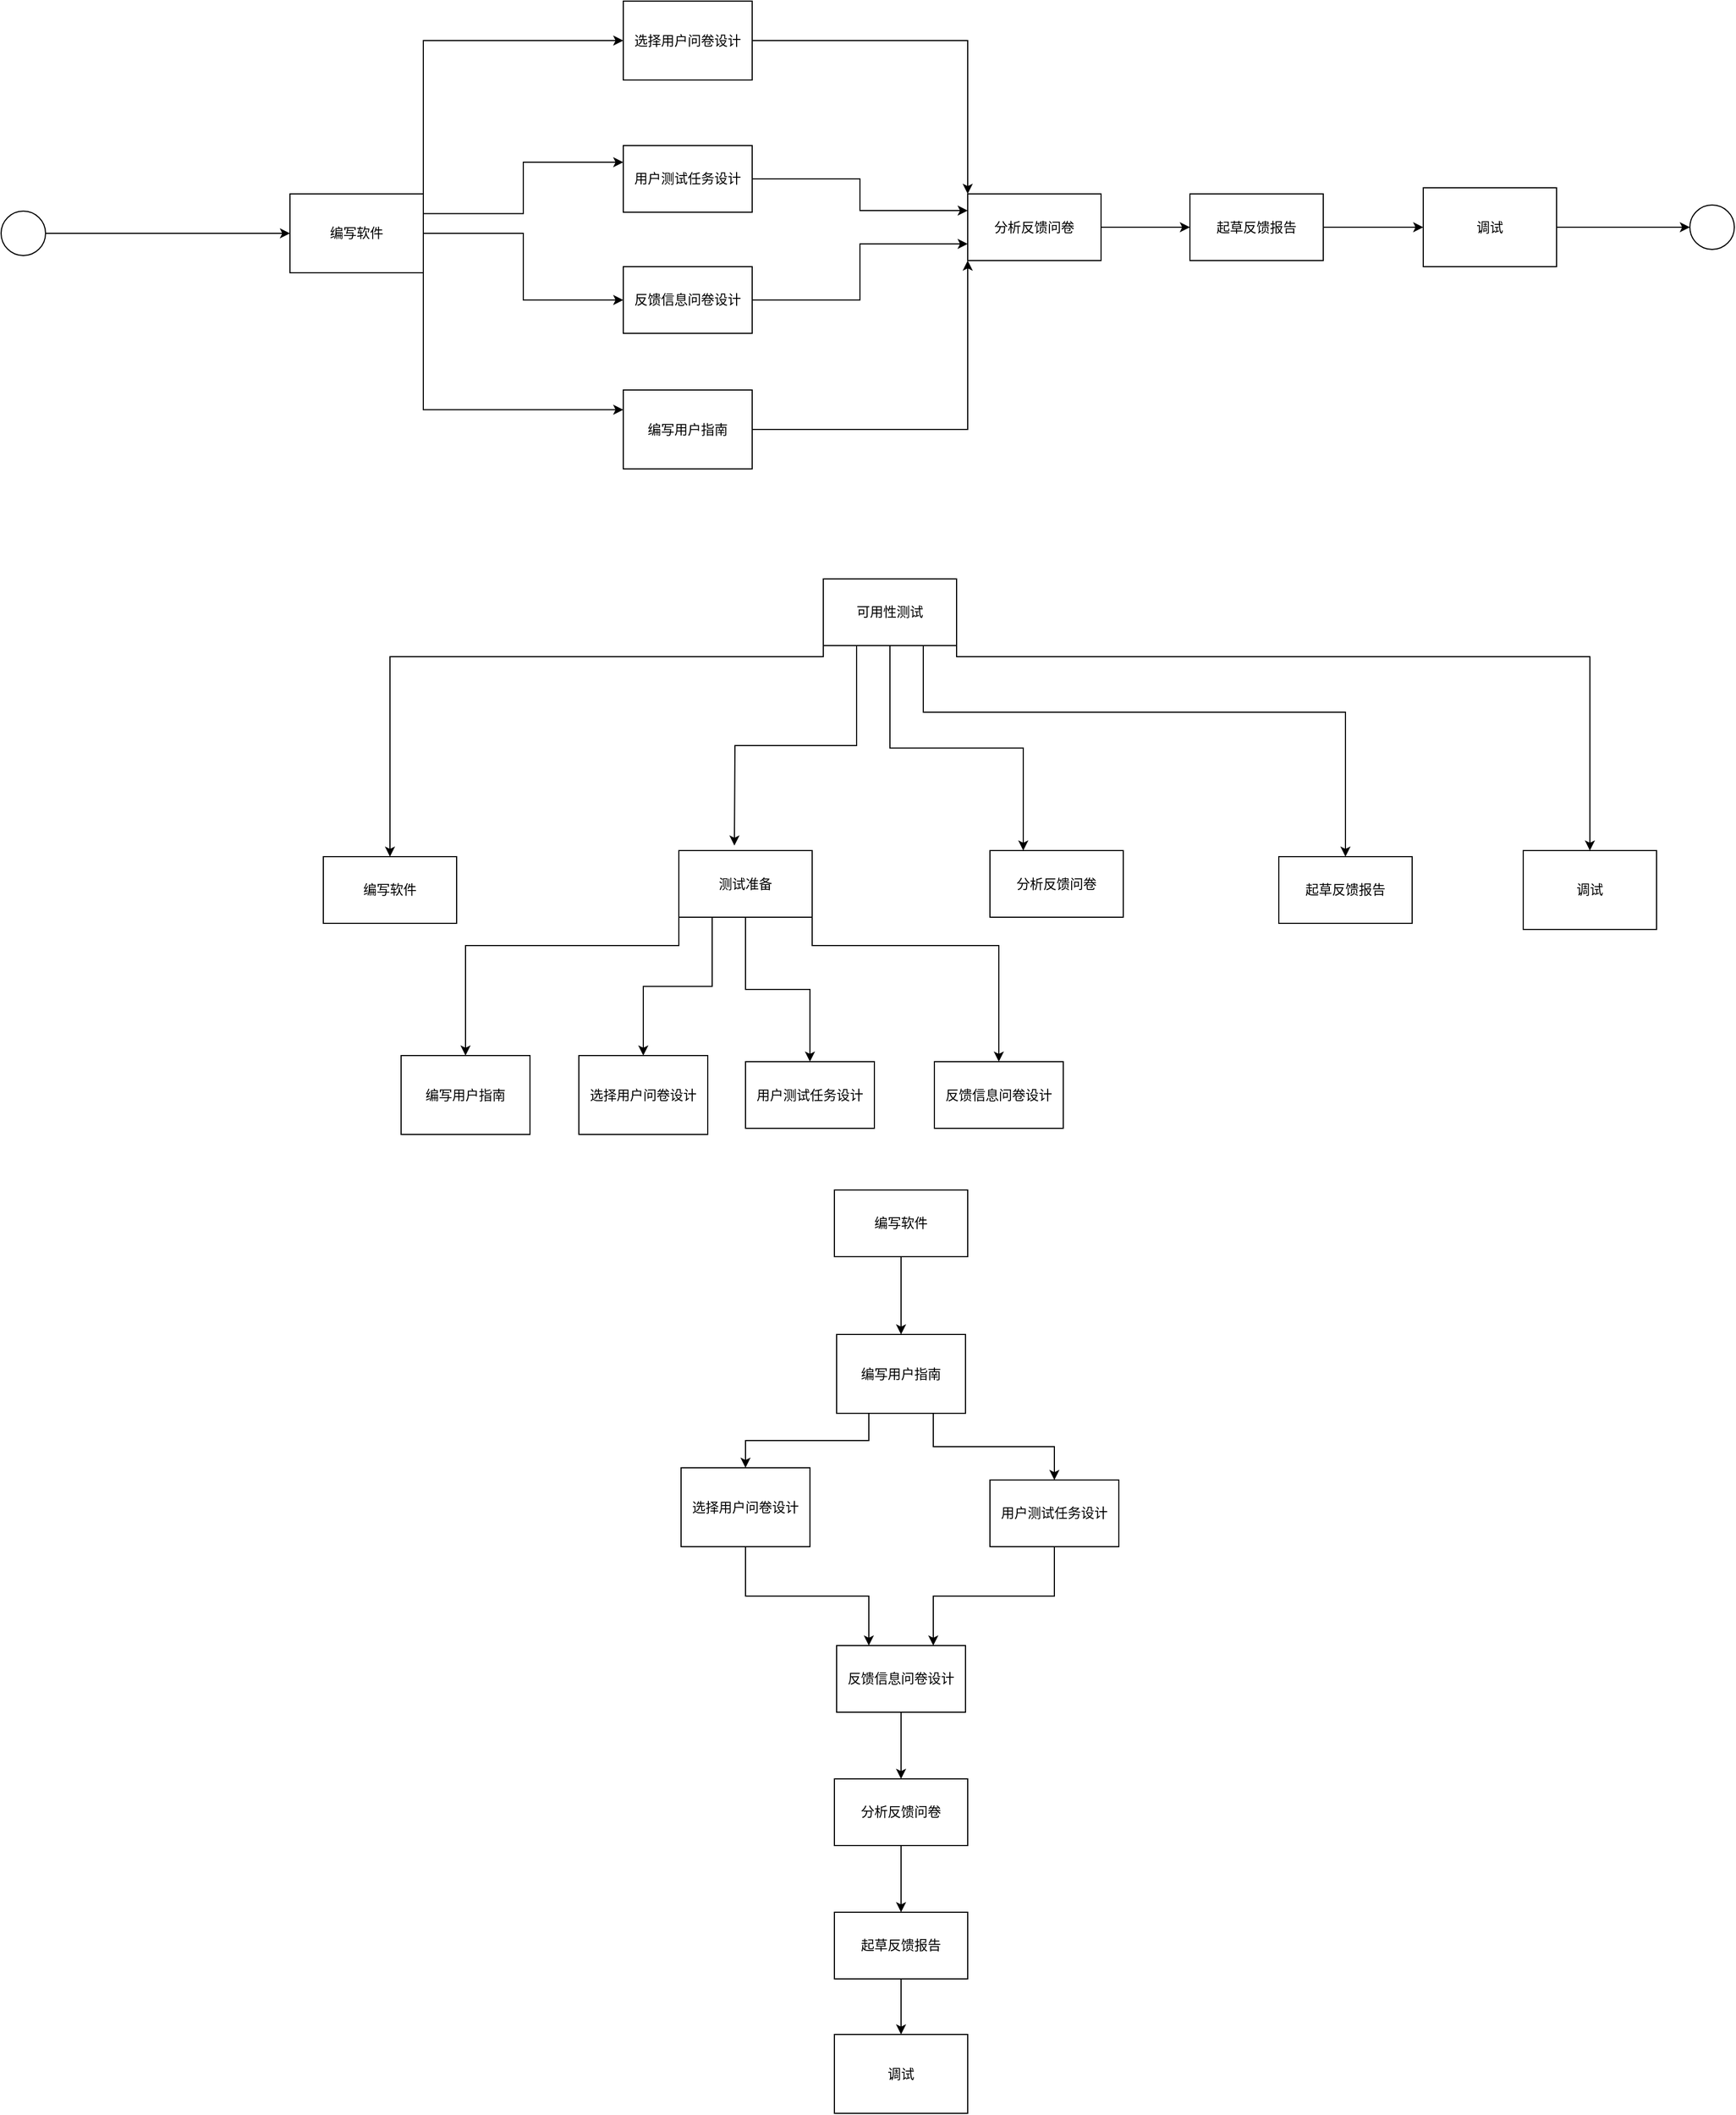 <mxfile version="14.4.8" type="github">
  <diagram id="tyTrOc49m1w_2Mptfu5p" name="Page-1">
    <mxGraphModel dx="1564" dy="938" grid="1" gridSize="10" guides="1" tooltips="1" connect="1" arrows="1" fold="1" page="1" pageScale="1" pageWidth="2339" pageHeight="3300" math="0" shadow="0">
      <root>
        <mxCell id="0" />
        <mxCell id="1" parent="0" />
        <mxCell id="JpLIe5kng9SGEBmLXfT2-19" style="edgeStyle=orthogonalEdgeStyle;rounded=0;orthogonalLoop=1;jettySize=auto;html=1;exitX=1;exitY=0;exitDx=0;exitDy=0;entryX=0;entryY=0.5;entryDx=0;entryDy=0;" edge="1" parent="1" source="JpLIe5kng9SGEBmLXfT2-2" target="JpLIe5kng9SGEBmLXfT2-5">
          <mxGeometry relative="1" as="geometry" />
        </mxCell>
        <mxCell id="JpLIe5kng9SGEBmLXfT2-20" style="edgeStyle=orthogonalEdgeStyle;rounded=0;orthogonalLoop=1;jettySize=auto;html=1;exitX=1;exitY=0.25;exitDx=0;exitDy=0;entryX=0;entryY=0.25;entryDx=0;entryDy=0;" edge="1" parent="1" source="JpLIe5kng9SGEBmLXfT2-2" target="JpLIe5kng9SGEBmLXfT2-16">
          <mxGeometry relative="1" as="geometry" />
        </mxCell>
        <mxCell id="JpLIe5kng9SGEBmLXfT2-21" style="edgeStyle=orthogonalEdgeStyle;rounded=0;orthogonalLoop=1;jettySize=auto;html=1;exitX=1;exitY=0.5;exitDx=0;exitDy=0;entryX=0;entryY=0.5;entryDx=0;entryDy=0;" edge="1" parent="1" source="JpLIe5kng9SGEBmLXfT2-2" target="JpLIe5kng9SGEBmLXfT2-15">
          <mxGeometry relative="1" as="geometry" />
        </mxCell>
        <mxCell id="JpLIe5kng9SGEBmLXfT2-23" style="edgeStyle=orthogonalEdgeStyle;rounded=0;orthogonalLoop=1;jettySize=auto;html=1;exitX=1;exitY=0.75;exitDx=0;exitDy=0;entryX=0;entryY=0.25;entryDx=0;entryDy=0;" edge="1" parent="1" source="JpLIe5kng9SGEBmLXfT2-2" target="JpLIe5kng9SGEBmLXfT2-4">
          <mxGeometry relative="1" as="geometry">
            <Array as="points">
              <mxPoint x="580" y="608" />
            </Array>
          </mxGeometry>
        </mxCell>
        <mxCell id="JpLIe5kng9SGEBmLXfT2-2" value="编写软件" style="rounded=0;whiteSpace=wrap;html=1;" vertex="1" parent="1">
          <mxGeometry x="460" y="413.5" width="120" height="71" as="geometry" />
        </mxCell>
        <mxCell id="JpLIe5kng9SGEBmLXfT2-36" style="edgeStyle=orthogonalEdgeStyle;rounded=0;orthogonalLoop=1;jettySize=auto;html=1;exitX=1;exitY=0.5;exitDx=0;exitDy=0;" edge="1" parent="1" source="JpLIe5kng9SGEBmLXfT2-3" target="JpLIe5kng9SGEBmLXfT2-35">
          <mxGeometry relative="1" as="geometry" />
        </mxCell>
        <mxCell id="JpLIe5kng9SGEBmLXfT2-3" value="调试" style="rounded=0;whiteSpace=wrap;html=1;" vertex="1" parent="1">
          <mxGeometry x="1480" y="408" width="120" height="71" as="geometry" />
        </mxCell>
        <mxCell id="JpLIe5kng9SGEBmLXfT2-25" style="edgeStyle=orthogonalEdgeStyle;rounded=0;orthogonalLoop=1;jettySize=auto;html=1;exitX=1;exitY=0.5;exitDx=0;exitDy=0;entryX=0;entryY=1;entryDx=0;entryDy=0;" edge="1" parent="1" source="JpLIe5kng9SGEBmLXfT2-4" target="JpLIe5kng9SGEBmLXfT2-17">
          <mxGeometry relative="1" as="geometry" />
        </mxCell>
        <mxCell id="JpLIe5kng9SGEBmLXfT2-4" value="编写用户指南" style="rounded=0;whiteSpace=wrap;html=1;" vertex="1" parent="1">
          <mxGeometry x="760" y="590" width="116" height="71" as="geometry" />
        </mxCell>
        <mxCell id="JpLIe5kng9SGEBmLXfT2-24" style="edgeStyle=orthogonalEdgeStyle;rounded=0;orthogonalLoop=1;jettySize=auto;html=1;exitX=1;exitY=0.5;exitDx=0;exitDy=0;entryX=0;entryY=0;entryDx=0;entryDy=0;" edge="1" parent="1" source="JpLIe5kng9SGEBmLXfT2-5" target="JpLIe5kng9SGEBmLXfT2-17">
          <mxGeometry relative="1" as="geometry" />
        </mxCell>
        <mxCell id="JpLIe5kng9SGEBmLXfT2-5" value="选择用户问卷设计" style="rounded=0;whiteSpace=wrap;html=1;" vertex="1" parent="1">
          <mxGeometry x="760" y="240" width="116" height="71" as="geometry" />
        </mxCell>
        <mxCell id="JpLIe5kng9SGEBmLXfT2-30" style="edgeStyle=orthogonalEdgeStyle;rounded=0;orthogonalLoop=1;jettySize=auto;html=1;exitX=1;exitY=0.5;exitDx=0;exitDy=0;entryX=0;entryY=0.5;entryDx=0;entryDy=0;" edge="1" parent="1" source="JpLIe5kng9SGEBmLXfT2-6" target="JpLIe5kng9SGEBmLXfT2-3">
          <mxGeometry relative="1" as="geometry" />
        </mxCell>
        <mxCell id="JpLIe5kng9SGEBmLXfT2-6" value="起草反馈报告" style="rounded=0;whiteSpace=wrap;html=1;" vertex="1" parent="1">
          <mxGeometry x="1270" y="413.5" width="120" height="60" as="geometry" />
        </mxCell>
        <mxCell id="JpLIe5kng9SGEBmLXfT2-27" style="edgeStyle=orthogonalEdgeStyle;rounded=0;orthogonalLoop=1;jettySize=auto;html=1;exitX=1;exitY=0.5;exitDx=0;exitDy=0;entryX=0;entryY=0.75;entryDx=0;entryDy=0;" edge="1" parent="1" source="JpLIe5kng9SGEBmLXfT2-15" target="JpLIe5kng9SGEBmLXfT2-17">
          <mxGeometry relative="1" as="geometry" />
        </mxCell>
        <mxCell id="JpLIe5kng9SGEBmLXfT2-15" value="反馈信息问卷设计" style="rounded=0;whiteSpace=wrap;html=1;" vertex="1" parent="1">
          <mxGeometry x="760" y="479" width="116" height="60" as="geometry" />
        </mxCell>
        <mxCell id="JpLIe5kng9SGEBmLXfT2-26" style="edgeStyle=orthogonalEdgeStyle;rounded=0;orthogonalLoop=1;jettySize=auto;html=1;exitX=1;exitY=0.5;exitDx=0;exitDy=0;entryX=0;entryY=0.25;entryDx=0;entryDy=0;" edge="1" parent="1" source="JpLIe5kng9SGEBmLXfT2-16" target="JpLIe5kng9SGEBmLXfT2-17">
          <mxGeometry relative="1" as="geometry" />
        </mxCell>
        <mxCell id="JpLIe5kng9SGEBmLXfT2-16" value="用户测试任务设计" style="rounded=0;whiteSpace=wrap;html=1;" vertex="1" parent="1">
          <mxGeometry x="760" y="370" width="116" height="60" as="geometry" />
        </mxCell>
        <mxCell id="JpLIe5kng9SGEBmLXfT2-29" style="edgeStyle=orthogonalEdgeStyle;rounded=0;orthogonalLoop=1;jettySize=auto;html=1;exitX=1;exitY=0.5;exitDx=0;exitDy=0;entryX=0;entryY=0.5;entryDx=0;entryDy=0;" edge="1" parent="1" source="JpLIe5kng9SGEBmLXfT2-17" target="JpLIe5kng9SGEBmLXfT2-6">
          <mxGeometry relative="1" as="geometry" />
        </mxCell>
        <mxCell id="JpLIe5kng9SGEBmLXfT2-17" value="分析反馈问卷" style="rounded=0;whiteSpace=wrap;html=1;" vertex="1" parent="1">
          <mxGeometry x="1070" y="413.5" width="120" height="60" as="geometry" />
        </mxCell>
        <mxCell id="JpLIe5kng9SGEBmLXfT2-47" style="edgeStyle=orthogonalEdgeStyle;rounded=0;orthogonalLoop=1;jettySize=auto;html=1;exitX=0;exitY=1;exitDx=0;exitDy=0;entryX=0.5;entryY=0;entryDx=0;entryDy=0;" edge="1" parent="1" source="JpLIe5kng9SGEBmLXfT2-31" target="JpLIe5kng9SGEBmLXfT2-37">
          <mxGeometry relative="1" as="geometry">
            <Array as="points">
              <mxPoint x="940" y="830" />
              <mxPoint x="550" y="830" />
            </Array>
          </mxGeometry>
        </mxCell>
        <mxCell id="JpLIe5kng9SGEBmLXfT2-48" style="edgeStyle=orthogonalEdgeStyle;rounded=0;orthogonalLoop=1;jettySize=auto;html=1;exitX=0.25;exitY=1;exitDx=0;exitDy=0;" edge="1" parent="1" source="JpLIe5kng9SGEBmLXfT2-31">
          <mxGeometry relative="1" as="geometry">
            <mxPoint x="860" y="1000" as="targetPoint" />
          </mxGeometry>
        </mxCell>
        <mxCell id="JpLIe5kng9SGEBmLXfT2-49" style="edgeStyle=orthogonalEdgeStyle;rounded=0;orthogonalLoop=1;jettySize=auto;html=1;exitX=0.5;exitY=1;exitDx=0;exitDy=0;entryX=0.25;entryY=0;entryDx=0;entryDy=0;" edge="1" parent="1" source="JpLIe5kng9SGEBmLXfT2-31" target="JpLIe5kng9SGEBmLXfT2-44">
          <mxGeometry relative="1" as="geometry" />
        </mxCell>
        <mxCell id="JpLIe5kng9SGEBmLXfT2-50" style="edgeStyle=orthogonalEdgeStyle;rounded=0;orthogonalLoop=1;jettySize=auto;html=1;exitX=0.75;exitY=1;exitDx=0;exitDy=0;entryX=0.5;entryY=0;entryDx=0;entryDy=0;" edge="1" parent="1" source="JpLIe5kng9SGEBmLXfT2-31" target="JpLIe5kng9SGEBmLXfT2-45">
          <mxGeometry relative="1" as="geometry">
            <Array as="points">
              <mxPoint x="1030" y="880" />
              <mxPoint x="1410" y="880" />
            </Array>
          </mxGeometry>
        </mxCell>
        <mxCell id="JpLIe5kng9SGEBmLXfT2-51" style="edgeStyle=orthogonalEdgeStyle;rounded=0;orthogonalLoop=1;jettySize=auto;html=1;exitX=1;exitY=1;exitDx=0;exitDy=0;entryX=0.5;entryY=0;entryDx=0;entryDy=0;" edge="1" parent="1" source="JpLIe5kng9SGEBmLXfT2-31" target="JpLIe5kng9SGEBmLXfT2-46">
          <mxGeometry relative="1" as="geometry">
            <Array as="points">
              <mxPoint x="1060" y="830" />
              <mxPoint x="1630" y="830" />
            </Array>
          </mxGeometry>
        </mxCell>
        <mxCell id="JpLIe5kng9SGEBmLXfT2-31" value="可用性测试" style="rounded=0;whiteSpace=wrap;html=1;" vertex="1" parent="1">
          <mxGeometry x="940" y="760" width="120" height="60" as="geometry" />
        </mxCell>
        <mxCell id="JpLIe5kng9SGEBmLXfT2-33" style="edgeStyle=orthogonalEdgeStyle;rounded=0;orthogonalLoop=1;jettySize=auto;html=1;exitX=1;exitY=0.5;exitDx=0;exitDy=0;entryX=0;entryY=0.5;entryDx=0;entryDy=0;" edge="1" parent="1" source="JpLIe5kng9SGEBmLXfT2-32" target="JpLIe5kng9SGEBmLXfT2-2">
          <mxGeometry relative="1" as="geometry" />
        </mxCell>
        <mxCell id="JpLIe5kng9SGEBmLXfT2-32" value="" style="ellipse;whiteSpace=wrap;html=1;aspect=fixed;" vertex="1" parent="1">
          <mxGeometry x="200" y="429" width="40" height="40" as="geometry" />
        </mxCell>
        <mxCell id="JpLIe5kng9SGEBmLXfT2-35" value="" style="ellipse;whiteSpace=wrap;html=1;aspect=fixed;" vertex="1" parent="1">
          <mxGeometry x="1720" y="423.5" width="40" height="40" as="geometry" />
        </mxCell>
        <mxCell id="JpLIe5kng9SGEBmLXfT2-37" value="编写软件" style="rounded=0;whiteSpace=wrap;html=1;" vertex="1" parent="1">
          <mxGeometry x="490" y="1010" width="120" height="60" as="geometry" />
        </mxCell>
        <mxCell id="JpLIe5kng9SGEBmLXfT2-52" style="edgeStyle=orthogonalEdgeStyle;rounded=0;orthogonalLoop=1;jettySize=auto;html=1;exitX=0;exitY=1;exitDx=0;exitDy=0;entryX=0.5;entryY=0;entryDx=0;entryDy=0;" edge="1" parent="1" source="JpLIe5kng9SGEBmLXfT2-39" target="JpLIe5kng9SGEBmLXfT2-43">
          <mxGeometry relative="1" as="geometry">
            <Array as="points">
              <mxPoint x="810" y="1090" />
              <mxPoint x="618" y="1090" />
            </Array>
          </mxGeometry>
        </mxCell>
        <mxCell id="JpLIe5kng9SGEBmLXfT2-53" style="edgeStyle=orthogonalEdgeStyle;rounded=0;orthogonalLoop=1;jettySize=auto;html=1;exitX=0.25;exitY=1;exitDx=0;exitDy=0;entryX=0.5;entryY=0;entryDx=0;entryDy=0;" edge="1" parent="1" source="JpLIe5kng9SGEBmLXfT2-39" target="JpLIe5kng9SGEBmLXfT2-40">
          <mxGeometry relative="1" as="geometry" />
        </mxCell>
        <mxCell id="JpLIe5kng9SGEBmLXfT2-54" style="edgeStyle=orthogonalEdgeStyle;rounded=0;orthogonalLoop=1;jettySize=auto;html=1;exitX=0.5;exitY=1;exitDx=0;exitDy=0;entryX=0.5;entryY=0;entryDx=0;entryDy=0;" edge="1" parent="1" source="JpLIe5kng9SGEBmLXfT2-39" target="JpLIe5kng9SGEBmLXfT2-41">
          <mxGeometry relative="1" as="geometry" />
        </mxCell>
        <mxCell id="JpLIe5kng9SGEBmLXfT2-55" style="edgeStyle=orthogonalEdgeStyle;rounded=0;orthogonalLoop=1;jettySize=auto;html=1;exitX=0.75;exitY=1;exitDx=0;exitDy=0;entryX=0.5;entryY=0;entryDx=0;entryDy=0;" edge="1" parent="1" source="JpLIe5kng9SGEBmLXfT2-39" target="JpLIe5kng9SGEBmLXfT2-42">
          <mxGeometry relative="1" as="geometry">
            <Array as="points">
              <mxPoint x="930" y="1065" />
              <mxPoint x="930" y="1090" />
              <mxPoint x="1098" y="1090" />
            </Array>
          </mxGeometry>
        </mxCell>
        <mxCell id="JpLIe5kng9SGEBmLXfT2-39" value="测试准备" style="rounded=0;whiteSpace=wrap;html=1;" vertex="1" parent="1">
          <mxGeometry x="810" y="1004.5" width="120" height="60" as="geometry" />
        </mxCell>
        <mxCell id="JpLIe5kng9SGEBmLXfT2-40" value="选择用户问卷设计" style="rounded=0;whiteSpace=wrap;html=1;" vertex="1" parent="1">
          <mxGeometry x="720" y="1189" width="116" height="71" as="geometry" />
        </mxCell>
        <mxCell id="JpLIe5kng9SGEBmLXfT2-41" value="用户测试任务设计" style="rounded=0;whiteSpace=wrap;html=1;" vertex="1" parent="1">
          <mxGeometry x="870" y="1194.5" width="116" height="60" as="geometry" />
        </mxCell>
        <mxCell id="JpLIe5kng9SGEBmLXfT2-42" value="反馈信息问卷设计" style="rounded=0;whiteSpace=wrap;html=1;" vertex="1" parent="1">
          <mxGeometry x="1040" y="1194.5" width="116" height="60" as="geometry" />
        </mxCell>
        <mxCell id="JpLIe5kng9SGEBmLXfT2-43" value="编写用户指南" style="rounded=0;whiteSpace=wrap;html=1;" vertex="1" parent="1">
          <mxGeometry x="560" y="1189" width="116" height="71" as="geometry" />
        </mxCell>
        <mxCell id="JpLIe5kng9SGEBmLXfT2-44" value="分析反馈问卷" style="rounded=0;whiteSpace=wrap;html=1;" vertex="1" parent="1">
          <mxGeometry x="1090" y="1004.5" width="120" height="60" as="geometry" />
        </mxCell>
        <mxCell id="JpLIe5kng9SGEBmLXfT2-45" value="起草反馈报告" style="rounded=0;whiteSpace=wrap;html=1;" vertex="1" parent="1">
          <mxGeometry x="1350" y="1010" width="120" height="60" as="geometry" />
        </mxCell>
        <mxCell id="JpLIe5kng9SGEBmLXfT2-46" value="调试" style="rounded=0;whiteSpace=wrap;html=1;" vertex="1" parent="1">
          <mxGeometry x="1570" y="1004.5" width="120" height="71" as="geometry" />
        </mxCell>
        <mxCell id="JpLIe5kng9SGEBmLXfT2-65" style="edgeStyle=orthogonalEdgeStyle;rounded=0;orthogonalLoop=1;jettySize=auto;html=1;exitX=0.5;exitY=1;exitDx=0;exitDy=0;entryX=0.5;entryY=0;entryDx=0;entryDy=0;" edge="1" parent="1" source="JpLIe5kng9SGEBmLXfT2-56" target="JpLIe5kng9SGEBmLXfT2-57">
          <mxGeometry relative="1" as="geometry" />
        </mxCell>
        <mxCell id="JpLIe5kng9SGEBmLXfT2-56" value="编写软件" style="rounded=0;whiteSpace=wrap;html=1;" vertex="1" parent="1">
          <mxGeometry x="950" y="1310" width="120" height="60" as="geometry" />
        </mxCell>
        <mxCell id="JpLIe5kng9SGEBmLXfT2-66" style="edgeStyle=orthogonalEdgeStyle;rounded=0;orthogonalLoop=1;jettySize=auto;html=1;exitX=0.25;exitY=1;exitDx=0;exitDy=0;entryX=0.5;entryY=0;entryDx=0;entryDy=0;" edge="1" parent="1" source="JpLIe5kng9SGEBmLXfT2-57" target="JpLIe5kng9SGEBmLXfT2-58">
          <mxGeometry relative="1" as="geometry" />
        </mxCell>
        <mxCell id="JpLIe5kng9SGEBmLXfT2-67" style="edgeStyle=orthogonalEdgeStyle;rounded=0;orthogonalLoop=1;jettySize=auto;html=1;exitX=0.75;exitY=1;exitDx=0;exitDy=0;entryX=0.5;entryY=0;entryDx=0;entryDy=0;" edge="1" parent="1" source="JpLIe5kng9SGEBmLXfT2-57" target="JpLIe5kng9SGEBmLXfT2-59">
          <mxGeometry relative="1" as="geometry" />
        </mxCell>
        <mxCell id="JpLIe5kng9SGEBmLXfT2-57" value="编写用户指南" style="rounded=0;whiteSpace=wrap;html=1;" vertex="1" parent="1">
          <mxGeometry x="952" y="1440" width="116" height="71" as="geometry" />
        </mxCell>
        <mxCell id="JpLIe5kng9SGEBmLXfT2-68" style="edgeStyle=orthogonalEdgeStyle;rounded=0;orthogonalLoop=1;jettySize=auto;html=1;exitX=0.5;exitY=1;exitDx=0;exitDy=0;entryX=0.25;entryY=0;entryDx=0;entryDy=0;" edge="1" parent="1" source="JpLIe5kng9SGEBmLXfT2-58" target="JpLIe5kng9SGEBmLXfT2-61">
          <mxGeometry relative="1" as="geometry" />
        </mxCell>
        <mxCell id="JpLIe5kng9SGEBmLXfT2-58" value="选择用户问卷设计" style="rounded=0;whiteSpace=wrap;html=1;" vertex="1" parent="1">
          <mxGeometry x="812" y="1560" width="116" height="71" as="geometry" />
        </mxCell>
        <mxCell id="JpLIe5kng9SGEBmLXfT2-69" style="edgeStyle=orthogonalEdgeStyle;rounded=0;orthogonalLoop=1;jettySize=auto;html=1;exitX=0.5;exitY=1;exitDx=0;exitDy=0;entryX=0.75;entryY=0;entryDx=0;entryDy=0;" edge="1" parent="1" source="JpLIe5kng9SGEBmLXfT2-59" target="JpLIe5kng9SGEBmLXfT2-61">
          <mxGeometry relative="1" as="geometry" />
        </mxCell>
        <mxCell id="JpLIe5kng9SGEBmLXfT2-59" value="用户测试任务设计" style="rounded=0;whiteSpace=wrap;html=1;" vertex="1" parent="1">
          <mxGeometry x="1090" y="1571" width="116" height="60" as="geometry" />
        </mxCell>
        <mxCell id="JpLIe5kng9SGEBmLXfT2-70" style="edgeStyle=orthogonalEdgeStyle;rounded=0;orthogonalLoop=1;jettySize=auto;html=1;exitX=0.5;exitY=1;exitDx=0;exitDy=0;entryX=0.5;entryY=0;entryDx=0;entryDy=0;" edge="1" parent="1" source="JpLIe5kng9SGEBmLXfT2-61" target="JpLIe5kng9SGEBmLXfT2-62">
          <mxGeometry relative="1" as="geometry" />
        </mxCell>
        <mxCell id="JpLIe5kng9SGEBmLXfT2-61" value="反馈信息问卷设计" style="rounded=0;whiteSpace=wrap;html=1;" vertex="1" parent="1">
          <mxGeometry x="952" y="1720" width="116" height="60" as="geometry" />
        </mxCell>
        <mxCell id="JpLIe5kng9SGEBmLXfT2-71" style="edgeStyle=orthogonalEdgeStyle;rounded=0;orthogonalLoop=1;jettySize=auto;html=1;exitX=0.5;exitY=1;exitDx=0;exitDy=0;entryX=0.5;entryY=0;entryDx=0;entryDy=0;" edge="1" parent="1" source="JpLIe5kng9SGEBmLXfT2-62" target="JpLIe5kng9SGEBmLXfT2-63">
          <mxGeometry relative="1" as="geometry" />
        </mxCell>
        <mxCell id="JpLIe5kng9SGEBmLXfT2-62" value="分析反馈问卷" style="rounded=0;whiteSpace=wrap;html=1;" vertex="1" parent="1">
          <mxGeometry x="950" y="1840" width="120" height="60" as="geometry" />
        </mxCell>
        <mxCell id="JpLIe5kng9SGEBmLXfT2-72" style="edgeStyle=orthogonalEdgeStyle;rounded=0;orthogonalLoop=1;jettySize=auto;html=1;exitX=0.5;exitY=1;exitDx=0;exitDy=0;entryX=0.5;entryY=0;entryDx=0;entryDy=0;" edge="1" parent="1" source="JpLIe5kng9SGEBmLXfT2-63" target="JpLIe5kng9SGEBmLXfT2-64">
          <mxGeometry relative="1" as="geometry" />
        </mxCell>
        <mxCell id="JpLIe5kng9SGEBmLXfT2-63" value="起草反馈报告" style="rounded=0;whiteSpace=wrap;html=1;" vertex="1" parent="1">
          <mxGeometry x="950" y="1960" width="120" height="60" as="geometry" />
        </mxCell>
        <mxCell id="JpLIe5kng9SGEBmLXfT2-64" value="调试" style="rounded=0;whiteSpace=wrap;html=1;" vertex="1" parent="1">
          <mxGeometry x="950" y="2070" width="120" height="71" as="geometry" />
        </mxCell>
      </root>
    </mxGraphModel>
  </diagram>
</mxfile>
